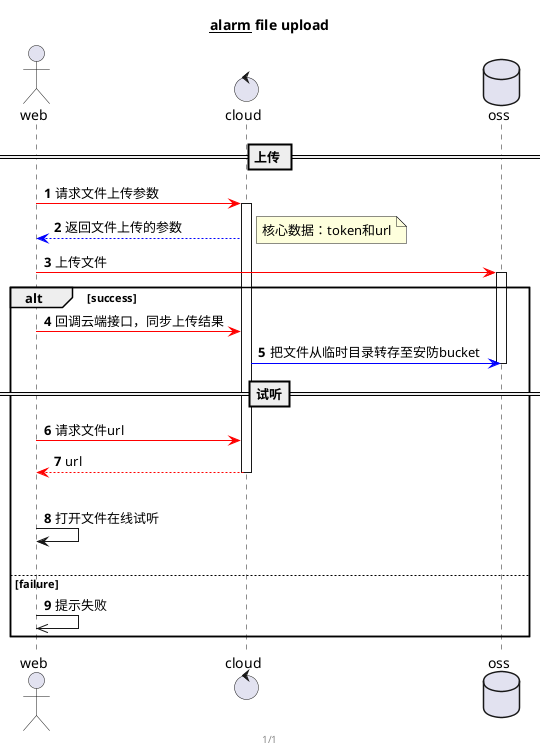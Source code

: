 !includeurl https://raw.githubusercontent.com/xuanye/plantuml-style-c4/master/core.puml


@startuml
autonumber
title __alarm__ file upload
footer 1/1

actor web
control cloud
database oss

 == 上传 ==
web-[#red]>cloud: 请求文件上传参数
activate cloud
cloud-[#0000FF]->web: 返回文件上传的参数
note right:核心数据：token和url

web-[#red]>oss: 上传文件
activate oss
alt success
web-[#red]>cloud: 回调云端接口，同步上传结果
cloud-[#blue]>oss: 把文件从临时目录转存至安防bucket
deactivate oss
==试听==
web-[#red]>cloud: 请求文件url
return url

deactivate cloud
|||
web->web: 打开文件在线试听
|||
else failure

web->>web: 提示失败

end

@enduml